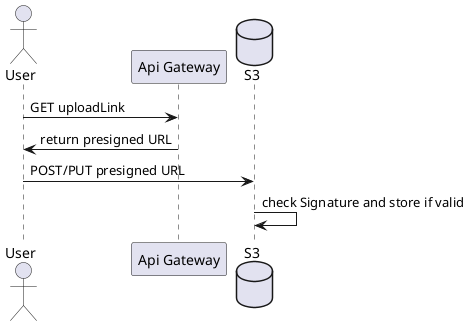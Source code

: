 @startuml
actor User as U
participant "Api Gateway" as AG
database S3 as S3
U -> AG: GET uploadLink
AG -> U: return presigned URL

U -> S3: POST/PUT presigned URL

S3 -> S3: check Signature and store if valid
@enduml